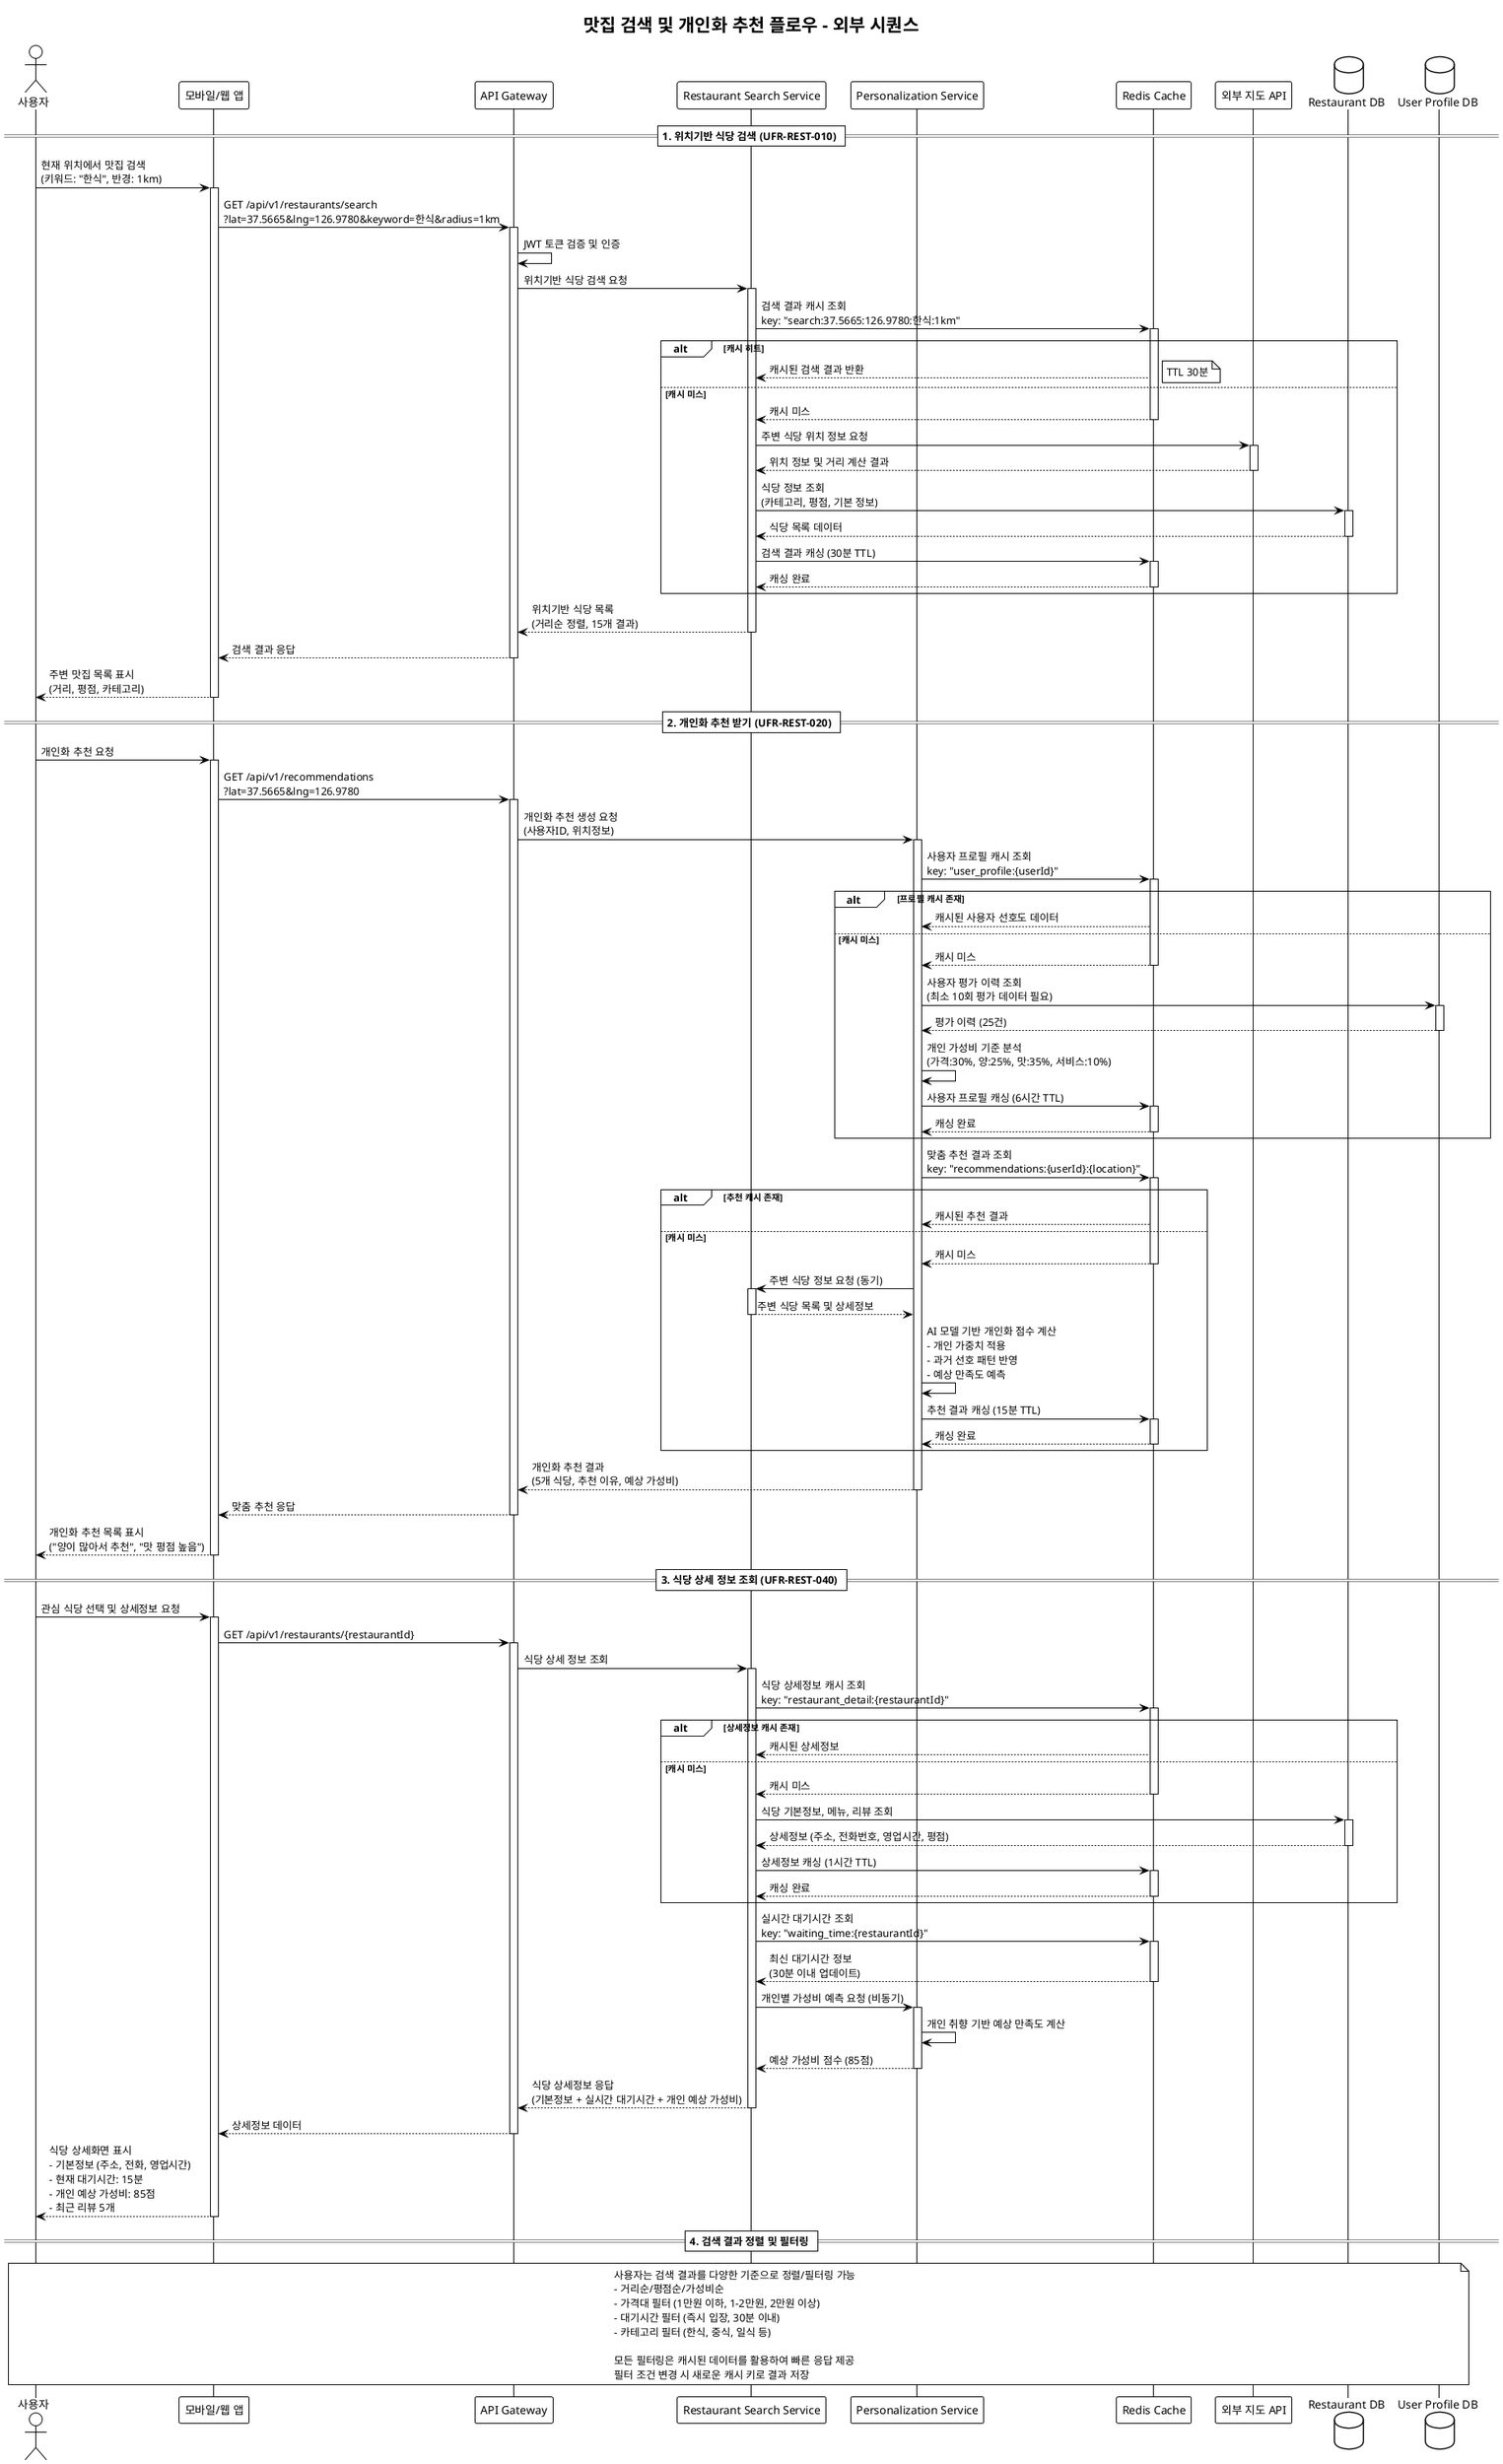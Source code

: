 @startuml 맛집검색및추천
!theme mono

title 맛집 검색 및 개인화 추천 플로우 - 외부 시퀀스

actor "사용자" as User
participant "모바일/웹 앱" as Frontend
participant "API Gateway" as Gateway
participant "Restaurant Search Service" as RestaurantService
participant "Personalization Service" as PersonalizationService
participant "Redis Cache" as Cache
participant "외부 지도 API" as MapAPI
database "Restaurant DB" as RestaurantDB
database "User Profile DB" as UserDB

== 1. 위치기반 식당 검색 (UFR-REST-010) ==

User -> Frontend: 현재 위치에서 맛집 검색\n(키워드: "한식", 반경: 1km)
activate Frontend

Frontend -> Gateway: GET /api/v1/restaurants/search\n?lat=37.5665&lng=126.9780&keyword=한식&radius=1km
activate Gateway

Gateway -> Gateway: JWT 토큰 검증 및 인증
Gateway -> RestaurantService: 위치기반 식당 검색 요청
activate RestaurantService

RestaurantService -> Cache: 검색 결과 캐시 조회\nkey: "search:37.5665:126.9780:한식:1km"
activate Cache
alt 캐시 히트
    Cache --> RestaurantService: 캐시된 검색 결과 반환
    note right: TTL 30분
else 캐시 미스
    Cache --> RestaurantService: 캐시 미스
    deactivate Cache
    
    RestaurantService -> MapAPI: 주변 식당 위치 정보 요청
    activate MapAPI
    MapAPI --> RestaurantService: 위치 정보 및 거리 계산 결과
    deactivate MapAPI
    
    RestaurantService -> RestaurantDB: 식당 정보 조회\n(카테고리, 평점, 기본 정보)
    activate RestaurantDB
    RestaurantDB --> RestaurantService: 식당 목록 데이터
    deactivate RestaurantDB
    
    RestaurantService -> Cache: 검색 결과 캐싱 (30분 TTL)
    activate Cache
    Cache --> RestaurantService: 캐싱 완료
    deactivate Cache
end

RestaurantService --> Gateway: 위치기반 식당 목록\n(거리순 정렬, 15개 결과)
deactivate RestaurantService
Gateway --> Frontend: 검색 결과 응답
deactivate Gateway
Frontend --> User: 주변 맛집 목록 표시\n(거리, 평점, 카테고리)
deactivate Frontend

== 2. 개인화 추천 받기 (UFR-REST-020) ==

User -> Frontend: 개인화 추천 요청
activate Frontend

Frontend -> Gateway: GET /api/v1/recommendations\n?lat=37.5665&lng=126.9780
activate Gateway

Gateway -> PersonalizationService: 개인화 추천 생성 요청\n(사용자ID, 위치정보)
activate PersonalizationService

PersonalizationService -> Cache: 사용자 프로필 캐시 조회\nkey: "user_profile:{userId}"
activate Cache
alt 프로필 캐시 존재
    Cache --> PersonalizationService: 캐시된 사용자 선호도 데이터
else 캐시 미스
    Cache --> PersonalizationService: 캐시 미스
    deactivate Cache
    
    PersonalizationService -> UserDB: 사용자 평가 이력 조회\n(최소 10회 평가 데이터 필요)
    activate UserDB
    UserDB --> PersonalizationService: 평가 이력 (25건)
    deactivate UserDB
    
    PersonalizationService -> PersonalizationService: 개인 가성비 기준 분석\n(가격:30%, 양:25%, 맛:35%, 서비스:10%)
    
    PersonalizationService -> Cache: 사용자 프로필 캐싱 (6시간 TTL)
    activate Cache
    Cache --> PersonalizationService: 캐싱 완료
    deactivate Cache
end

PersonalizationService -> Cache: 맞춤 추천 결과 조회\nkey: "recommendations:{userId}:{location}"
activate Cache
alt 추천 캐시 존재
    Cache --> PersonalizationService: 캐시된 추천 결과
else 캐시 미스  
    Cache --> PersonalizationService: 캐시 미스
    deactivate Cache
    
    PersonalizationService -> RestaurantService: 주변 식당 정보 요청 (동기)
    activate RestaurantService
    RestaurantService --> PersonalizationService: 주변 식당 목록 및 상세정보
    deactivate RestaurantService
    
    PersonalizationService -> PersonalizationService: AI 모델 기반 개인화 점수 계산\n- 개인 가중치 적용\n- 과거 선호 패턴 반영\n- 예상 만족도 예측
    
    PersonalizationService -> Cache: 추천 결과 캐싱 (15분 TTL)
    activate Cache
    Cache --> PersonalizationService: 캐싱 완료
    deactivate Cache
end

PersonalizationService --> Gateway: 개인화 추천 결과\n(5개 식당, 추천 이유, 예상 가성비)
deactivate PersonalizationService
Gateway --> Frontend: 맞춤 추천 응답
deactivate Gateway
Frontend --> User: 개인화 추천 목록 표시\n("양이 많아서 추천", "맛 평점 높음")
deactivate Frontend

== 3. 식당 상세 정보 조회 (UFR-REST-040) ==

User -> Frontend: 관심 식당 선택 및 상세정보 요청
activate Frontend

Frontend -> Gateway: GET /api/v1/restaurants/{restaurantId}
activate Gateway

Gateway -> RestaurantService: 식당 상세 정보 조회
activate RestaurantService

RestaurantService -> Cache: 식당 상세정보 캐시 조회\nkey: "restaurant_detail:{restaurantId}"
activate Cache
alt 상세정보 캐시 존재
    Cache --> RestaurantService: 캐시된 상세정보
else 캐시 미스
    Cache --> RestaurantService: 캐시 미스
    deactivate Cache
    
    RestaurantService -> RestaurantDB: 식당 기본정보, 메뉴, 리뷰 조회
    activate RestaurantDB
    RestaurantDB --> RestaurantService: 상세정보 (주소, 전화번호, 영업시간, 평점)
    deactivate RestaurantDB
    
    RestaurantService -> Cache: 상세정보 캐싱 (1시간 TTL)
    activate Cache
    Cache --> RestaurantService: 캐싱 완료
    deactivate Cache
end

RestaurantService -> Cache: 실시간 대기시간 조회\nkey: "waiting_time:{restaurantId}"
activate Cache
Cache --> RestaurantService: 최신 대기시간 정보\n(30분 이내 업데이트)
deactivate Cache

RestaurantService -> PersonalizationService: 개인별 가성비 예측 요청 (비동기)
activate PersonalizationService
PersonalizationService -> PersonalizationService: 개인 취향 기반 예상 만족도 계산
PersonalizationService --> RestaurantService: 예상 가성비 점수 (85점)
deactivate PersonalizationService

RestaurantService --> Gateway: 식당 상세정보 응답\n(기본정보 + 실시간 대기시간 + 개인 예상 가성비)
deactivate RestaurantService
Gateway --> Frontend: 상세정보 데이터
deactivate Gateway
Frontend --> User: 식당 상세화면 표시\n- 기본정보 (주소, 전화, 영업시간)\n- 현재 대기시간: 15분\n- 개인 예상 가성비: 85점\n- 최근 리뷰 5개
deactivate Frontend

== 4. 검색 결과 정렬 및 필터링 ==

note over User, UserDB
사용자는 검색 결과를 다양한 기준으로 정렬/필터링 가능
- 거리순/평점순/가성비순
- 가격대 필터 (1만원 이하, 1-2만원, 2만원 이상)  
- 대기시간 필터 (즉시 입장, 30분 이내)
- 카테고리 필터 (한식, 중식, 일식 등)

모든 필터링은 캐시된 데이터를 활용하여 빠른 응답 제공
필터 조건 변경 시 새로운 캐시 키로 결과 저장
end note

@enduml